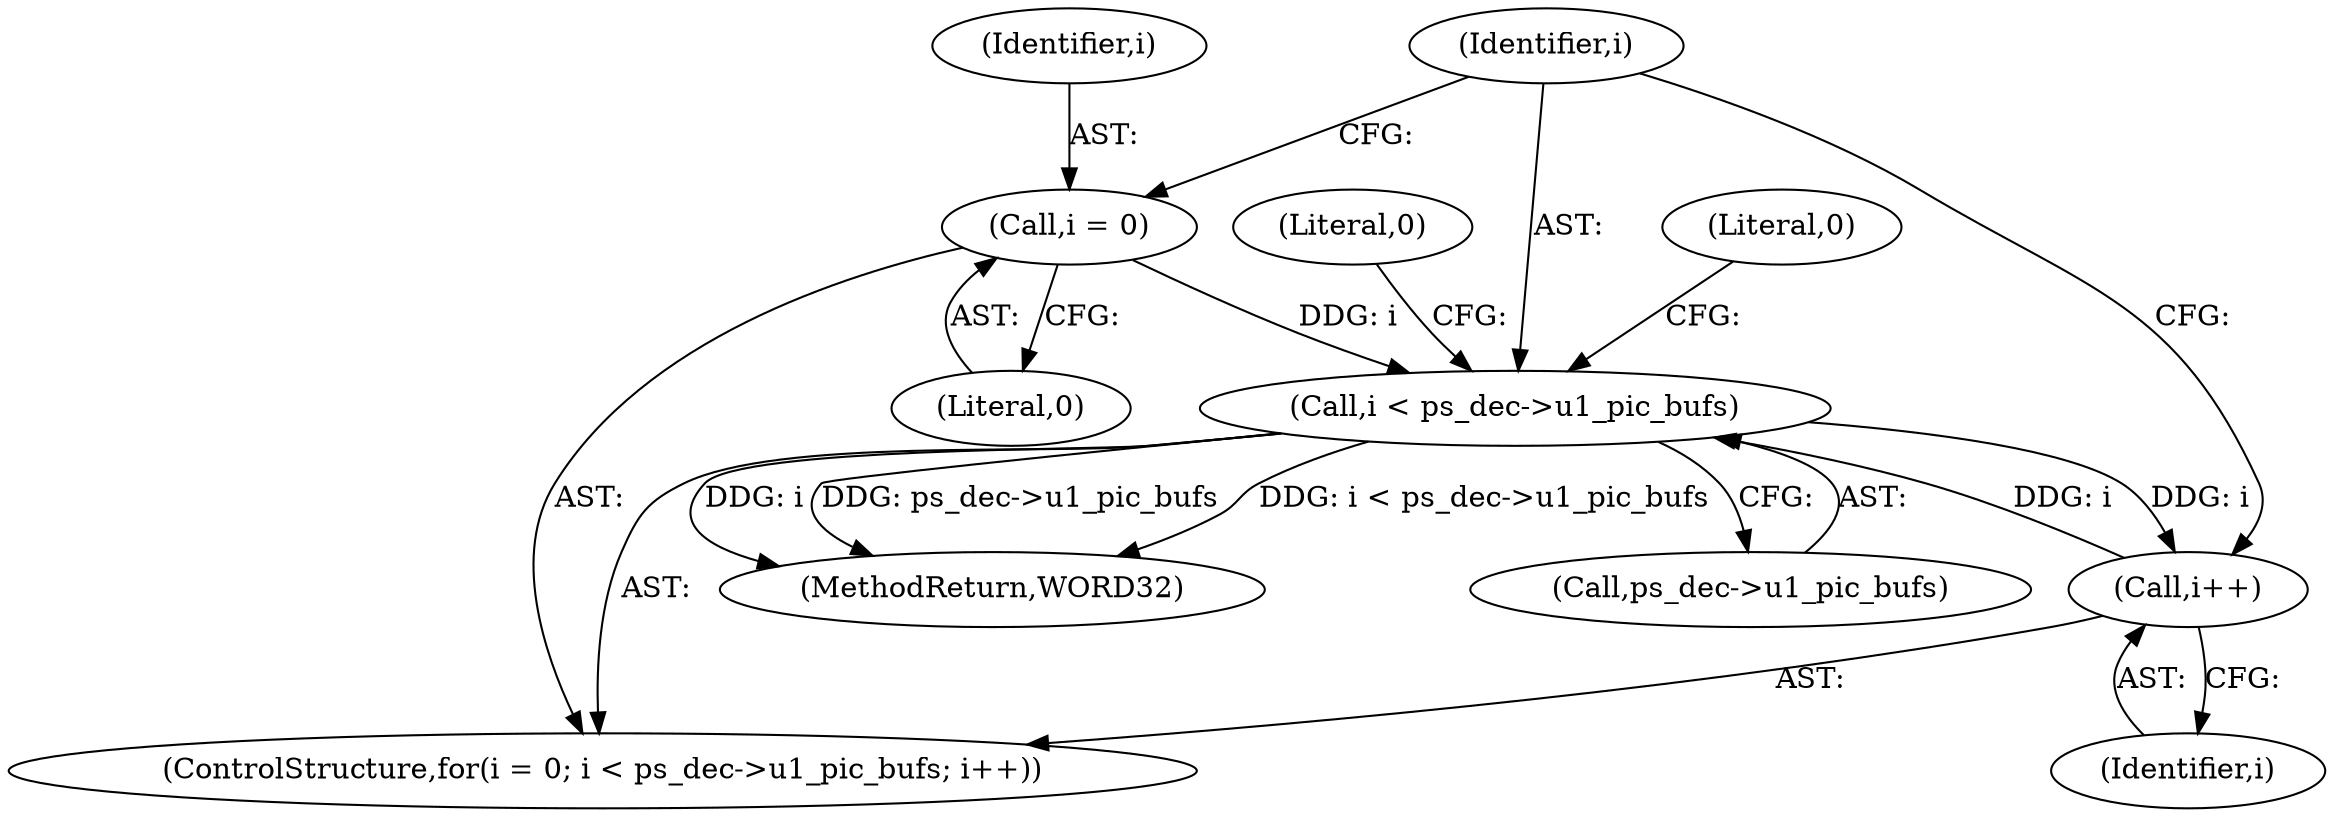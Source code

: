 digraph "0_Android_0b23c81c3dd9ec38f7e6806a3955fed1925541a0@pointer" {
"1000558" [label="(Call,i < ps_dec->u1_pic_bufs)"];
"1000555" [label="(Call,i = 0)"];
"1000563" [label="(Call,i++)"];
"1000558" [label="(Call,i < ps_dec->u1_pic_bufs)"];
"1000557" [label="(Literal,0)"];
"1002226" [label="(MethodReturn,WORD32)"];
"1000560" [label="(Call,ps_dec->u1_pic_bufs)"];
"1000563" [label="(Call,i++)"];
"1000569" [label="(Literal,0)"];
"1000558" [label="(Call,i < ps_dec->u1_pic_bufs)"];
"1000559" [label="(Identifier,i)"];
"1000556" [label="(Identifier,i)"];
"1000564" [label="(Identifier,i)"];
"1000555" [label="(Call,i = 0)"];
"1000554" [label="(ControlStructure,for(i = 0; i < ps_dec->u1_pic_bufs; i++))"];
"1000589" [label="(Literal,0)"];
"1000558" -> "1000554"  [label="AST: "];
"1000558" -> "1000560"  [label="CFG: "];
"1000559" -> "1000558"  [label="AST: "];
"1000560" -> "1000558"  [label="AST: "];
"1000569" -> "1000558"  [label="CFG: "];
"1000589" -> "1000558"  [label="CFG: "];
"1000558" -> "1002226"  [label="DDG: ps_dec->u1_pic_bufs"];
"1000558" -> "1002226"  [label="DDG: i < ps_dec->u1_pic_bufs"];
"1000558" -> "1002226"  [label="DDG: i"];
"1000555" -> "1000558"  [label="DDG: i"];
"1000563" -> "1000558"  [label="DDG: i"];
"1000558" -> "1000563"  [label="DDG: i"];
"1000555" -> "1000554"  [label="AST: "];
"1000555" -> "1000557"  [label="CFG: "];
"1000556" -> "1000555"  [label="AST: "];
"1000557" -> "1000555"  [label="AST: "];
"1000559" -> "1000555"  [label="CFG: "];
"1000563" -> "1000554"  [label="AST: "];
"1000563" -> "1000564"  [label="CFG: "];
"1000564" -> "1000563"  [label="AST: "];
"1000559" -> "1000563"  [label="CFG: "];
}
